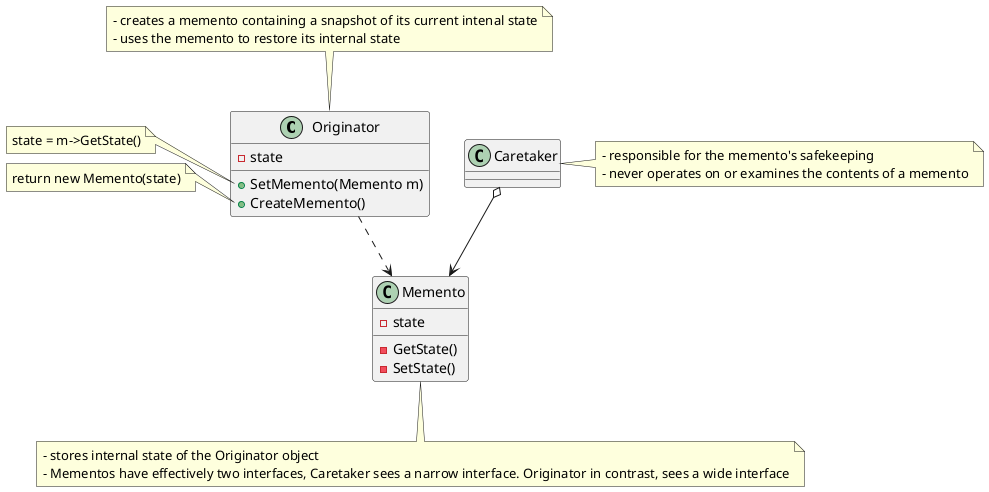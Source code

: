 @startuml memento_class
Originator ..> Memento
Caretaker o--> Memento

class Originator {
    - state
    + SetMemento(Memento m)
    + CreateMemento()
}
note top of Originator
    - creates a memento containing a snapshot of its current intenal state
    - uses the memento to restore its internal state
end note
note left of Originator::SetMemento
    state = m->GetState()
end note
note left of Originator::CreateMemento
    return new Memento(state)
end note

class Memento {
    - state
    - GetState()
    - SetState()
}
note bottom of Memento
    - stores internal state of the Originator object
    - Mementos have effectively two interfaces, Caretaker sees a narrow interface. Originator in contrast, sees a wide interface
end note

class Caretaker {}
note right of Caretaker
    - responsible for the memento's safekeeping
    - never operates on or examines the contents of a memento
end note
@enduml
